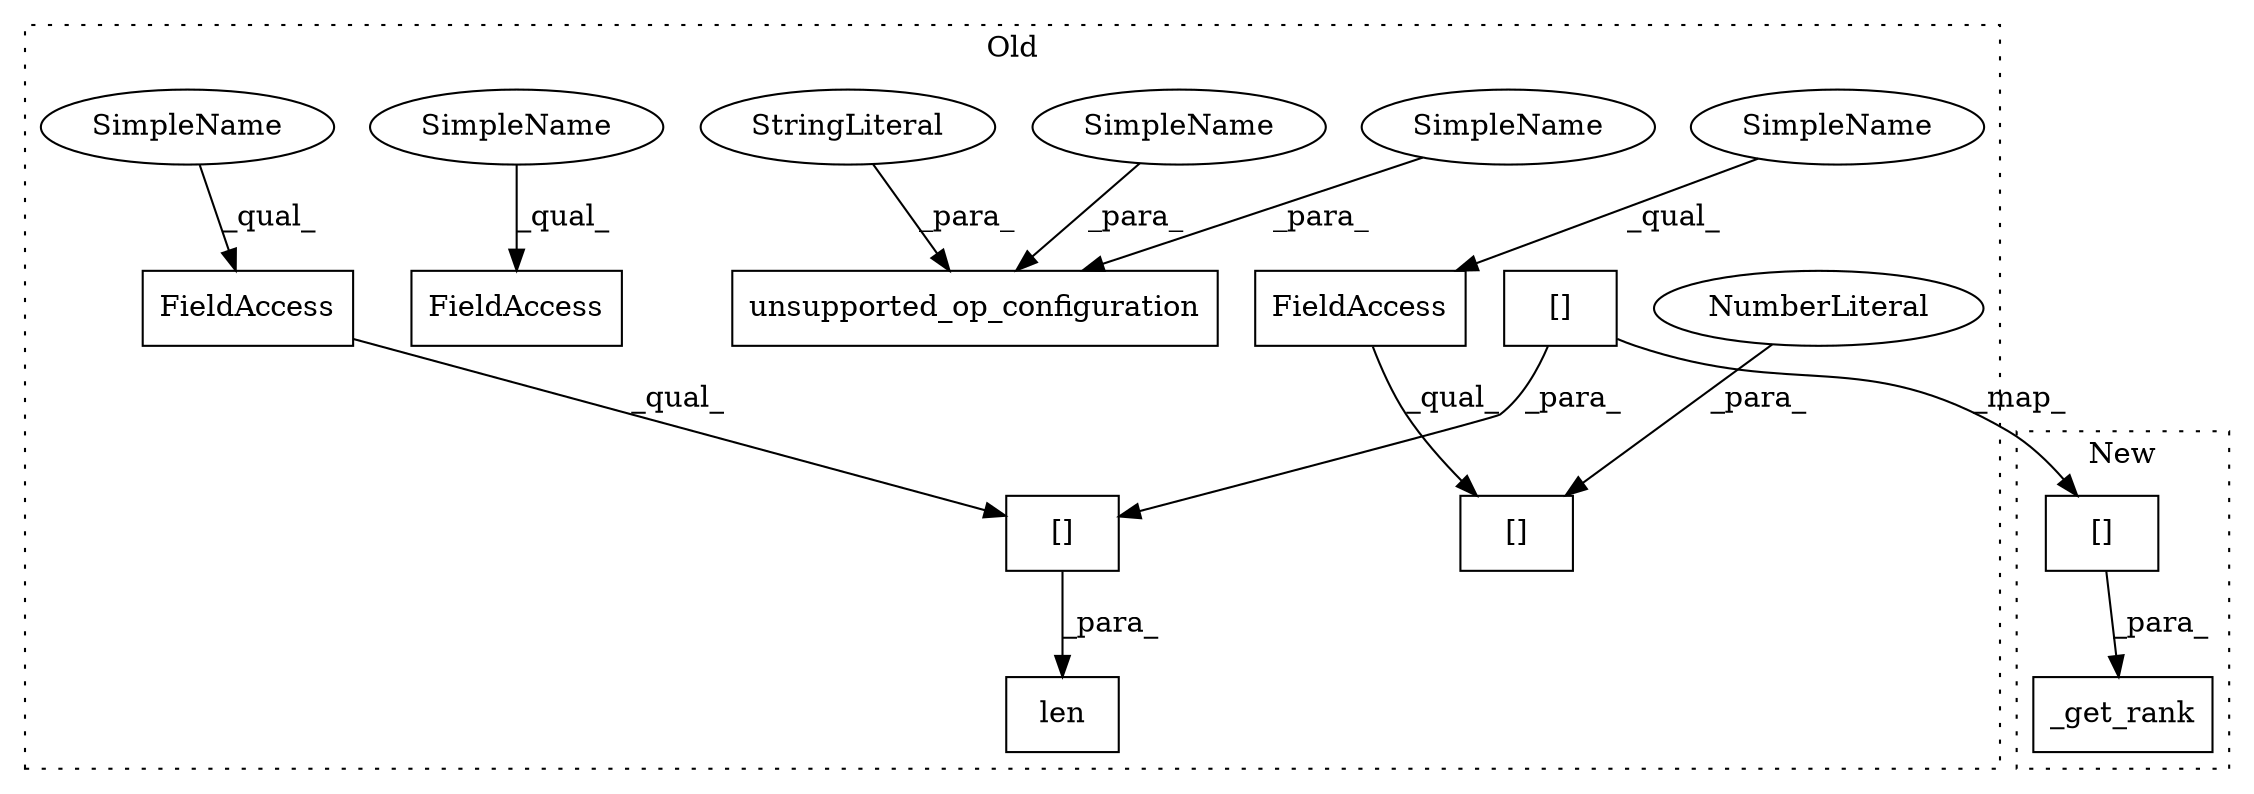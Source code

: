 digraph G {
subgraph cluster0 {
1 [label="len" a="32" s="2564,2600" l="4,1" shape="box"];
3 [label="[]" a="2" s="2568,2599" l="17,1" shape="box"];
5 [label="[]" a="2" s="2585,2598" l="12,1" shape="box"];
6 [label="FieldAccess" a="22" s="2568" l="16" shape="box"];
7 [label="FieldAccess" a="22" s="2441" l="16" shape="box"];
8 [label="unsupported_op_configuration" a="32" s="2471,2546" l="29,1" shape="box"];
9 [label="FieldAccess" a="22" s="2419" l="11" shape="box"];
10 [label="[]" a="2" s="2419,2432" l="12,1" shape="box"];
11 [label="NumberLiteral" a="34" s="2431" l="1" shape="ellipse"];
12 [label="StringLiteral" a="45" s="2519" l="27" shape="ellipse"];
13 [label="SimpleName" a="42" s="2419" l="4" shape="ellipse"];
14 [label="SimpleName" a="42" s="2508" l="4" shape="ellipse"];
15 [label="SimpleName" a="42" s="2513" l="5" shape="ellipse"];
16 [label="SimpleName" a="42" s="2441" l="5" shape="ellipse"];
17 [label="SimpleName" a="42" s="2568" l="5" shape="ellipse"];
label = "Old";
style="dotted";
}
subgraph cluster1 {
2 [label="_get_rank" a="32" s="2409,2433" l="10,1" shape="box"];
4 [label="[]" a="2" s="2419,2432" l="12,1" shape="box"];
label = "New";
style="dotted";
}
3 -> 1 [label="_para_"];
4 -> 2 [label="_para_"];
5 -> 3 [label="_para_"];
5 -> 4 [label="_map_"];
6 -> 3 [label="_qual_"];
9 -> 10 [label="_qual_"];
11 -> 10 [label="_para_"];
12 -> 8 [label="_para_"];
13 -> 9 [label="_qual_"];
14 -> 8 [label="_para_"];
15 -> 8 [label="_para_"];
16 -> 7 [label="_qual_"];
17 -> 6 [label="_qual_"];
}